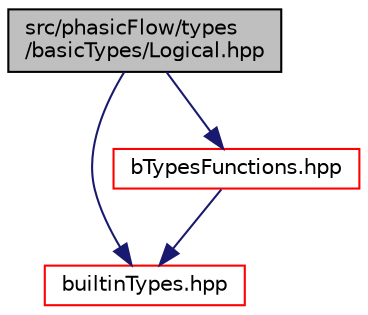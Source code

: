 digraph "src/phasicFlow/types/basicTypes/Logical.hpp"
{
 // LATEX_PDF_SIZE
  edge [fontname="Helvetica",fontsize="10",labelfontname="Helvetica",labelfontsize="10"];
  node [fontname="Helvetica",fontsize="10",shape=record];
  Node1 [label="src/phasicFlow/types\l/basicTypes/Logical.hpp",height=0.2,width=0.4,color="black", fillcolor="grey75", style="filled", fontcolor="black",tooltip=" "];
  Node1 -> Node2 [color="midnightblue",fontsize="10",style="solid",fontname="Helvetica"];
  Node2 [label="builtinTypes.hpp",height=0.2,width=0.4,color="red", fillcolor="white", style="filled",URL="$builtinTypes_8hpp.html",tooltip=" "];
  Node1 -> Node5 [color="midnightblue",fontsize="10",style="solid",fontname="Helvetica"];
  Node5 [label="bTypesFunctions.hpp",height=0.2,width=0.4,color="red", fillcolor="white", style="filled",URL="$bTypesFunctions_8hpp.html",tooltip=" "];
  Node5 -> Node2 [color="midnightblue",fontsize="10",style="solid",fontname="Helvetica"];
}
